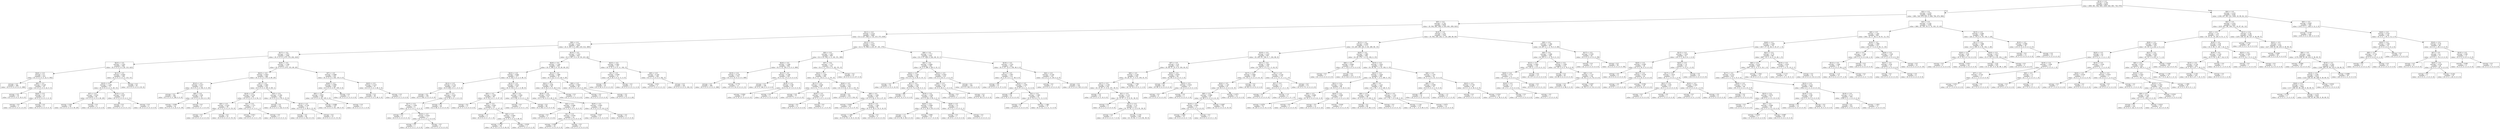 digraph Tree {
node [shape=box] ;
0 [label="X[14] <= 0.5\nentropy = 3.165\nsamples = 8422\nvalue = [999, 981, 942, 965, 1000, 926, 893, 738, 978]"] ;
1 [label="X[2] <= 0.5\nentropy = 2.976\nsamples = 6258\nvalue = [661, 524, 876, 855, 0, 908, 794, 674, 966]"] ;
0 -> 1 [labeldistance=2.5, labelangle=45, headlabel="True"] ;
2 [label="X[5] <= 0.5\nentropy = 2.781\nsamples = 5000\nvalue = [0, 502, 681, 800, 0, 834, 601, 659, 923]"] ;
1 -> 2 ;
3 [label="X[11] <= 0.5\nentropy = 2.519\nsamples = 3480\nvalue = [0, 0, 437, 598, 0, 718, 315, 573, 839]"] ;
2 -> 3 ;
4 [label="X[8] <= 0.5\nentropy = 2.274\nsamples = 1951\nvalue = [0, 0, 367, 0, 0, 485, 218, 412, 469]"] ;
3 -> 4 ;
5 [label="X[17] <= 0.5\nentropy = 1.872\nsamples = 1299\nvalue = [0, 0, 0, 0, 0, 475, 179, 202, 443]"] ;
4 -> 5 ;
6 [label="X[23] <= 0.5\nentropy = 1.022\nsamples = 582\nvalue = [0, 0, 0, 0, 0, 0, 26, 133, 423]"] ;
5 -> 6 ;
7 [label="X[20] <= 0.5\nentropy = 0.3\nsamples = 414\nvalue = [0, 0, 0, 0, 0, 0, 22, 0, 392]"] ;
6 -> 7 ;
8 [label="entropy = 0.0\nsamples = 389\nvalue = [0, 0, 0, 0, 0, 0, 0, 0, 389]"] ;
7 -> 8 ;
9 [label="X[9] <= 0.5\nentropy = 0.529\nsamples = 25\nvalue = [0, 0, 0, 0, 0, 0, 22, 0, 3]"] ;
7 -> 9 ;
10 [label="entropy = 0.0\nsamples = 19\nvalue = [0, 0, 0, 0, 0, 0, 19, 0, 0]"] ;
9 -> 10 ;
11 [label="X[26] <= 0.5\nentropy = 1.0\nsamples = 6\nvalue = [0, 0, 0, 0, 0, 0, 3, 0, 3]"] ;
9 -> 11 ;
12 [label="entropy = 0.0\nsamples = 3\nvalue = [0, 0, 0, 0, 0, 0, 3, 0, 0]"] ;
11 -> 12 ;
13 [label="entropy = 0.0\nsamples = 3\nvalue = [0, 0, 0, 0, 0, 0, 0, 0, 3]"] ;
11 -> 13 ;
14 [label="X[13] <= 0.5\nentropy = 0.845\nsamples = 168\nvalue = [0, 0, 0, 0, 0, 0, 4, 133, 31]"] ;
6 -> 14 ;
15 [label="X[10] <= 0.5\nentropy = 1.236\nsamples = 75\nvalue = [0, 0, 0, 0, 0, 0, 4, 40, 31]"] ;
14 -> 15 ;
16 [label="X[7] <= 0.5\nentropy = 0.918\nsamples = 60\nvalue = [0, 0, 0, 0, 0, 0, 0, 40, 20]"] ;
15 -> 16 ;
17 [label="entropy = 0.94\nsamples = 56\nvalue = [0, 0, 0, 0, 0, 0, 0, 36, 20]"] ;
16 -> 17 ;
18 [label="entropy = 0.0\nsamples = 4\nvalue = [0, 0, 0, 0, 0, 0, 0, 4, 0]"] ;
16 -> 18 ;
19 [label="X[15] <= 0.5\nentropy = 0.837\nsamples = 15\nvalue = [0, 0, 0, 0, 0, 0, 4, 0, 11]"] ;
15 -> 19 ;
20 [label="entropy = 0.0\nsamples = 11\nvalue = [0, 0, 0, 0, 0, 0, 0, 0, 11]"] ;
19 -> 20 ;
21 [label="entropy = 0.0\nsamples = 4\nvalue = [0, 0, 0, 0, 0, 0, 4, 0, 0]"] ;
19 -> 21 ;
22 [label="entropy = 0.0\nsamples = 93\nvalue = [0, 0, 0, 0, 0, 0, 0, 93, 0]"] ;
14 -> 22 ;
23 [label="X[20] <= 0.5\nentropy = 1.338\nsamples = 717\nvalue = [0, 0, 0, 0, 0, 475, 153, 69, 20]"] ;
5 -> 23 ;
24 [label="X[23] <= 0.5\nentropy = 0.853\nsamples = 464\nvalue = [0, 0, 0, 0, 0, 375, 0, 69, 20]"] ;
23 -> 24 ;
25 [label="X[12] <= 0.5\nentropy = 0.437\nsamples = 211\nvalue = [0, 0, 0, 0, 0, 192, 0, 0, 19]"] ;
24 -> 25 ;
26 [label="entropy = 0.0\nsamples = 168\nvalue = [0, 0, 0, 0, 0, 168, 0, 0, 0]"] ;
25 -> 26 ;
27 [label="X[9] <= 0.5\nentropy = 0.99\nsamples = 43\nvalue = [0, 0, 0, 0, 0, 24, 0, 0, 19]"] ;
25 -> 27 ;
28 [label="entropy = 0.993\nsamples = 42\nvalue = [0, 0, 0, 0, 0, 23, 0, 0, 19]"] ;
27 -> 28 ;
29 [label="entropy = 0.0\nsamples = 1\nvalue = [0, 0, 0, 0, 0, 1, 0, 0, 0]"] ;
27 -> 29 ;
30 [label="X[7] <= 0.5\nentropy = 0.881\nsamples = 253\nvalue = [0, 0, 0, 0, 0, 183, 0, 69, 1]"] ;
24 -> 30 ;
31 [label="X[18] <= 0.5\nentropy = 0.534\nsamples = 60\nvalue = [0, 0, 0, 0, 0, 5, 0, 54, 1]"] ;
30 -> 31 ;
32 [label="X[0] <= 0.5\nentropy = 0.225\nsamples = 55\nvalue = [0, 0, 0, 0, 0, 2, 0, 53, 0]"] ;
31 -> 32 ;
33 [label="entropy = 0.0\nsamples = 2\nvalue = [0, 0, 0, 0, 0, 2, 0, 0, 0]"] ;
32 -> 33 ;
34 [label="entropy = 0.0\nsamples = 53\nvalue = [0, 0, 0, 0, 0, 0, 0, 53, 0]"] ;
32 -> 34 ;
35 [label="X[3] <= 0.5\nentropy = 1.371\nsamples = 5\nvalue = [0, 0, 0, 0, 0, 3, 0, 1, 1]"] ;
31 -> 35 ;
36 [label="entropy = 0.811\nsamples = 4\nvalue = [0, 0, 0, 0, 0, 3, 0, 1, 0]"] ;
35 -> 36 ;
37 [label="entropy = 0.0\nsamples = 1\nvalue = [0, 0, 0, 0, 0, 0, 0, 0, 1]"] ;
35 -> 37 ;
38 [label="X[3] <= 0.5\nentropy = 0.394\nsamples = 193\nvalue = [0, 0, 0, 0, 0, 178, 0, 15, 0]"] ;
30 -> 38 ;
39 [label="entropy = 0.0\nsamples = 122\nvalue = [0, 0, 0, 0, 0, 122, 0, 0, 0]"] ;
38 -> 39 ;
40 [label="X[12] <= 0.5\nentropy = 0.744\nsamples = 71\nvalue = [0, 0, 0, 0, 0, 56, 0, 15, 0]"] ;
38 -> 40 ;
41 [label="entropy = 0.0\nsamples = 56\nvalue = [0, 0, 0, 0, 0, 56, 0, 0, 0]"] ;
40 -> 41 ;
42 [label="entropy = 0.0\nsamples = 15\nvalue = [0, 0, 0, 0, 0, 0, 0, 15, 0]"] ;
40 -> 42 ;
43 [label="X[7] <= 0.5\nentropy = 0.968\nsamples = 253\nvalue = [0, 0, 0, 0, 0, 100, 153, 0, 0]"] ;
23 -> 43 ;
44 [label="X[26] <= 0.5\nentropy = 0.999\nsamples = 202\nvalue = [0, 0, 0, 0, 0, 97, 105, 0, 0]"] ;
43 -> 44 ;
45 [label="X[0] <= 0.5\nentropy = 0.997\nsamples = 198\nvalue = [0, 0, 0, 0, 0, 93, 105, 0, 0]"] ;
44 -> 45 ;
46 [label="entropy = 0.998\nsamples = 197\nvalue = [0, 0, 0, 0, 0, 93, 104, 0, 0]"] ;
45 -> 46 ;
47 [label="entropy = 0.0\nsamples = 1\nvalue = [0, 0, 0, 0, 0, 0, 1, 0, 0]"] ;
45 -> 47 ;
48 [label="entropy = 0.0\nsamples = 4\nvalue = [0, 0, 0, 0, 0, 4, 0, 0, 0]"] ;
44 -> 48 ;
49 [label="X[25] <= 0.5\nentropy = 0.323\nsamples = 51\nvalue = [0, 0, 0, 0, 0, 3, 48, 0, 0]"] ;
43 -> 49 ;
50 [label="entropy = 0.0\nsamples = 48\nvalue = [0, 0, 0, 0, 0, 0, 48, 0, 0]"] ;
49 -> 50 ;
51 [label="entropy = 0.0\nsamples = 3\nvalue = [0, 0, 0, 0, 0, 3, 0, 0, 0]"] ;
49 -> 51 ;
52 [label="X[15] <= 0.5\nentropy = 1.514\nsamples = 652\nvalue = [0, 0, 367, 0, 0, 10, 39, 210, 26]"] ;
4 -> 52 ;
53 [label="X[20] <= 0.5\nentropy = 1.229\nsamples = 455\nvalue = [0, 0, 346, 0, 0, 10, 28, 48, 23]"] ;
52 -> 53 ;
54 [label="X[23] <= 0.5\nentropy = 0.662\nsamples = 377\nvalue = [0, 0, 324, 0, 0, 2, 0, 48, 3]"] ;
53 -> 54 ;
55 [label="X[12] <= 0.5\nentropy = 0.152\nsamples = 210\nvalue = [0, 0, 206, 0, 0, 1, 0, 0, 3]"] ;
54 -> 55 ;
56 [label="entropy = 0.0\nsamples = 156\nvalue = [0, 0, 156, 0, 0, 0, 0, 0, 0]"] ;
55 -> 56 ;
57 [label="X[4] <= 0.5\nentropy = 0.441\nsamples = 54\nvalue = [0, 0, 50, 0, 0, 1, 0, 0, 3]"] ;
55 -> 57 ;
58 [label="X[17] <= 0.5\nentropy = 1.459\nsamples = 6\nvalue = [0, 0, 2, 0, 0, 1, 0, 0, 3]"] ;
57 -> 58 ;
59 [label="entropy = 0.0\nsamples = 3\nvalue = [0, 0, 0, 0, 0, 0, 0, 0, 3]"] ;
58 -> 59 ;
60 [label="X[18] <= 0.5\nentropy = 0.918\nsamples = 3\nvalue = [0, 0, 2, 0, 0, 1, 0, 0, 0]"] ;
58 -> 60 ;
61 [label="entropy = 0.0\nsamples = 1\nvalue = [0, 0, 0, 0, 0, 1, 0, 0, 0]"] ;
60 -> 61 ;
62 [label="entropy = 0.0\nsamples = 2\nvalue = [0, 0, 2, 0, 0, 0, 0, 0, 0]"] ;
60 -> 62 ;
63 [label="entropy = 0.0\nsamples = 48\nvalue = [0, 0, 48, 0, 0, 0, 0, 0, 0]"] ;
57 -> 63 ;
64 [label="X[12] <= 0.5\nentropy = 0.915\nsamples = 167\nvalue = [0, 0, 118, 0, 0, 1, 0, 48, 0]"] ;
54 -> 64 ;
65 [label="X[4] <= 0.5\nentropy = 1.059\nsamples = 80\nvalue = [0, 0, 32, 0, 0, 1, 0, 47, 0]"] ;
64 -> 65 ;
66 [label="entropy = 0.0\nsamples = 17\nvalue = [0, 0, 17, 0, 0, 0, 0, 0, 0]"] ;
65 -> 66 ;
67 [label="X[9] <= 0.5\nentropy = 0.903\nsamples = 63\nvalue = [0, 0, 15, 0, 0, 1, 0, 47, 0]"] ;
65 -> 67 ;
68 [label="entropy = 1.0\nsamples = 2\nvalue = [0, 0, 0, 0, 0, 1, 0, 1, 0]"] ;
67 -> 68 ;
69 [label="X[0] <= 0.5\nentropy = 0.805\nsamples = 61\nvalue = [0, 0, 15, 0, 0, 0, 0, 46, 0]"] ;
67 -> 69 ;
70 [label="entropy = 0.797\nsamples = 58\nvalue = [0, 0, 14, 0, 0, 0, 0, 44, 0]"] ;
69 -> 70 ;
71 [label="entropy = 0.918\nsamples = 3\nvalue = [0, 0, 1, 0, 0, 0, 0, 2, 0]"] ;
69 -> 71 ;
72 [label="X[4] <= 0.5\nentropy = 0.091\nsamples = 87\nvalue = [0, 0, 86, 0, 0, 0, 0, 1, 0]"] ;
64 -> 72 ;
73 [label="entropy = 0.0\nsamples = 1\nvalue = [0, 0, 0, 0, 0, 0, 0, 1, 0]"] ;
72 -> 73 ;
74 [label="entropy = 0.0\nsamples = 86\nvalue = [0, 0, 86, 0, 0, 0, 0, 0, 0]"] ;
72 -> 74 ;
75 [label="X[13] <= 0.5\nentropy = 1.886\nsamples = 78\nvalue = [0, 0, 22, 0, 0, 8, 28, 0, 20]"] ;
53 -> 75 ;
76 [label="X[21] <= 0.5\nentropy = 0.99\nsamples = 50\nvalue = [0, 0, 22, 0, 0, 0, 28, 0, 0]"] ;
75 -> 76 ;
77 [label="X[16] <= 0.5\nentropy = 0.973\nsamples = 47\nvalue = [0, 0, 19, 0, 0, 0, 28, 0, 0]"] ;
76 -> 77 ;
78 [label="X[4] <= 0.5\nentropy = 0.999\nsamples = 25\nvalue = [0, 0, 13, 0, 0, 0, 12, 0, 0]"] ;
77 -> 78 ;
79 [label="entropy = 0.0\nsamples = 3\nvalue = [0, 0, 0, 0, 0, 0, 3, 0, 0]"] ;
78 -> 79 ;
80 [label="X[1] <= 0.5\nentropy = 0.976\nsamples = 22\nvalue = [0, 0, 13, 0, 0, 0, 9, 0, 0]"] ;
78 -> 80 ;
81 [label="entropy = 0.993\nsamples = 20\nvalue = [0, 0, 11, 0, 0, 0, 9, 0, 0]"] ;
80 -> 81 ;
82 [label="entropy = 0.0\nsamples = 2\nvalue = [0, 0, 2, 0, 0, 0, 0, 0, 0]"] ;
80 -> 82 ;
83 [label="X[25] <= 0.5\nentropy = 0.845\nsamples = 22\nvalue = [0, 0, 6, 0, 0, 0, 16, 0, 0]"] ;
77 -> 83 ;
84 [label="entropy = 0.937\nsamples = 17\nvalue = [0, 0, 6, 0, 0, 0, 11, 0, 0]"] ;
83 -> 84 ;
85 [label="entropy = 0.0\nsamples = 5\nvalue = [0, 0, 0, 0, 0, 0, 5, 0, 0]"] ;
83 -> 85 ;
86 [label="entropy = 0.0\nsamples = 3\nvalue = [0, 0, 3, 0, 0, 0, 0, 0, 0]"] ;
76 -> 86 ;
87 [label="X[9] <= 0.5\nentropy = 0.863\nsamples = 28\nvalue = [0, 0, 0, 0, 0, 8, 0, 0, 20]"] ;
75 -> 87 ;
88 [label="entropy = 0.0\nsamples = 8\nvalue = [0, 0, 0, 0, 0, 8, 0, 0, 0]"] ;
87 -> 88 ;
89 [label="entropy = 0.0\nsamples = 20\nvalue = [0, 0, 0, 0, 0, 0, 0, 0, 20]"] ;
87 -> 89 ;
90 [label="X[23] <= 0.5\nentropy = 0.901\nsamples = 197\nvalue = [0, 0, 21, 0, 0, 0, 11, 162, 3]"] ;
52 -> 90 ;
91 [label="X[1] <= 0.5\nentropy = 0.938\nsamples = 31\nvalue = [0, 0, 20, 0, 0, 0, 11, 0, 0]"] ;
90 -> 91 ;
92 [label="entropy = 0.0\nsamples = 20\nvalue = [0, 0, 20, 0, 0, 0, 0, 0, 0]"] ;
91 -> 92 ;
93 [label="entropy = 0.0\nsamples = 11\nvalue = [0, 0, 0, 0, 0, 0, 11, 0, 0]"] ;
91 -> 93 ;
94 [label="X[0] <= 0.5\nentropy = 0.183\nsamples = 166\nvalue = [0, 0, 1, 0, 0, 0, 0, 162, 3]"] ;
90 -> 94 ;
95 [label="entropy = 0.811\nsamples = 4\nvalue = [0, 0, 1, 0, 0, 0, 0, 0, 3]"] ;
94 -> 95 ;
96 [label="entropy = 0.0\nsamples = 162\nvalue = [0, 0, 0, 0, 0, 0, 0, 162, 0]"] ;
94 -> 96 ;
97 [label="X[12] <= 0.5\nentropy = 2.237\nsamples = 1529\nvalue = [0, 0, 70, 598, 0, 233, 97, 161, 370]"] ;
3 -> 97 ;
98 [label="X[0] <= 0.5\nentropy = 1.927\nsamples = 905\nvalue = [0, 0, 23, 302, 0, 11, 49, 151, 369]"] ;
97 -> 98 ;
99 [label="X[24] <= 0.5\nentropy = 1.046\nsamples = 564\nvalue = [0, 0, 12, 183, 0, 0, 0, 0, 369]"] ;
98 -> 99 ;
100 [label="X[19] <= 0.5\nentropy = 0.176\nsamples = 379\nvalue = [0, 0, 0, 10, 0, 0, 0, 0, 369]"] ;
99 -> 100 ;
101 [label="entropy = 0.0\nsamples = 366\nvalue = [0, 0, 0, 0, 0, 0, 0, 0, 366]"] ;
100 -> 101 ;
102 [label="entropy = 0.779\nsamples = 13\nvalue = [0, 0, 0, 10, 0, 0, 0, 0, 3]"] ;
100 -> 102 ;
103 [label="X[15] <= 0.5\nentropy = 0.346\nsamples = 185\nvalue = [0, 0, 12, 173, 0, 0, 0, 0, 0]"] ;
99 -> 103 ;
104 [label="entropy = 0.0\nsamples = 146\nvalue = [0, 0, 0, 146, 0, 0, 0, 0, 0]"] ;
103 -> 104 ;
105 [label="X[18] <= 0.5\nentropy = 0.89\nsamples = 39\nvalue = [0, 0, 12, 27, 0, 0, 0, 0, 0]"] ;
103 -> 105 ;
106 [label="entropy = 0.842\nsamples = 37\nvalue = [0, 0, 10, 27, 0, 0, 0, 0, 0]"] ;
105 -> 106 ;
107 [label="entropy = 0.0\nsamples = 2\nvalue = [0, 0, 2, 0, 0, 0, 0, 0, 0]"] ;
105 -> 107 ;
108 [label="X[7] <= 0.5\nentropy = 1.772\nsamples = 341\nvalue = [0, 0, 11, 119, 0, 11, 49, 151, 0]"] ;
98 -> 108 ;
109 [label="X[23] <= 0.5\nentropy = 1.426\nsamples = 294\nvalue = [0, 0, 11, 119, 0, 11, 2, 151, 0]"] ;
108 -> 109 ;
110 [label="X[17] <= 0.5\nentropy = 0.626\nsamples = 89\nvalue = [0, 0, 11, 77, 0, 1, 0, 0, 0]"] ;
109 -> 110 ;
111 [label="entropy = 0.0\nsamples = 77\nvalue = [0, 0, 0, 77, 0, 0, 0, 0, 0]"] ;
110 -> 111 ;
112 [label="X[25] <= 0.5\nentropy = 0.414\nsamples = 12\nvalue = [0, 0, 11, 0, 0, 1, 0, 0, 0]"] ;
110 -> 112 ;
113 [label="entropy = 0.0\nsamples = 11\nvalue = [0, 0, 11, 0, 0, 0, 0, 0, 0]"] ;
112 -> 113 ;
114 [label="entropy = 0.0\nsamples = 1\nvalue = [0, 0, 0, 0, 0, 1, 0, 0, 0]"] ;
112 -> 114 ;
115 [label="X[20] <= 0.5\nentropy = 1.071\nsamples = 205\nvalue = [0, 0, 0, 42, 0, 10, 2, 151, 0]"] ;
109 -> 115 ;
116 [label="entropy = 0.0\nsamples = 104\nvalue = [0, 0, 0, 0, 0, 0, 0, 104, 0]"] ;
115 -> 116 ;
117 [label="X[6] <= 0.5\nentropy = 1.482\nsamples = 101\nvalue = [0, 0, 0, 42, 0, 10, 2, 47, 0]"] ;
115 -> 117 ;
118 [label="entropy = 0.642\nsamples = 42\nvalue = [0, 0, 0, 3, 0, 0, 2, 37, 0]"] ;
117 -> 118 ;
119 [label="X[16] <= 0.5\nentropy = 1.263\nsamples = 59\nvalue = [0, 0, 0, 39, 0, 10, 0, 10, 0]"] ;
117 -> 119 ;
120 [label="entropy = 1.309\nsamples = 55\nvalue = [0, 0, 0, 35, 0, 10, 0, 10, 0]"] ;
119 -> 120 ;
121 [label="entropy = 0.0\nsamples = 4\nvalue = [0, 0, 0, 4, 0, 0, 0, 0, 0]"] ;
119 -> 121 ;
122 [label="entropy = 0.0\nsamples = 47\nvalue = [0, 0, 0, 0, 0, 0, 47, 0, 0]"] ;
108 -> 122 ;
123 [label="X[8] <= 0.5\nentropy = 1.717\nsamples = 624\nvalue = [0, 0, 47, 296, 0, 222, 48, 10, 1]"] ;
97 -> 123 ;
124 [label="X[4] <= 0.5\nentropy = 0.884\nsamples = 363\nvalue = [0, 0, 0, 286, 0, 66, 0, 10, 1]"] ;
123 -> 124 ;
125 [label="X[22] <= 0.5\nentropy = 1.338\nsamples = 148\nvalue = [0, 0, 0, 72, 0, 65, 0, 10, 1]"] ;
124 -> 125 ;
126 [label="entropy = 0.0\nsamples = 10\nvalue = [0, 0, 0, 0, 0, 0, 0, 10, 0]"] ;
125 -> 126 ;
127 [label="X[7] <= 0.5\nentropy = 1.053\nsamples = 138\nvalue = [0, 0, 0, 72, 0, 65, 0, 0, 1]"] ;
125 -> 127 ;
128 [label="entropy = 0.0\nsamples = 12\nvalue = [0, 0, 0, 12, 0, 0, 0, 0, 0]"] ;
127 -> 128 ;
129 [label="X[16] <= 0.5\nentropy = 1.058\nsamples = 126\nvalue = [0, 0, 0, 60, 0, 65, 0, 0, 1]"] ;
127 -> 129 ;
130 [label="X[20] <= 0.5\nentropy = 0.998\nsamples = 124\nvalue = [0, 0, 0, 59, 0, 65, 0, 0, 0]"] ;
129 -> 130 ;
131 [label="entropy = 1.0\nsamples = 114\nvalue = [0, 0, 0, 56, 0, 58, 0, 0, 0]"] ;
130 -> 131 ;
132 [label="entropy = 0.881\nsamples = 10\nvalue = [0, 0, 0, 3, 0, 7, 0, 0, 0]"] ;
130 -> 132 ;
133 [label="X[26] <= 0.5\nentropy = 1.0\nsamples = 2\nvalue = [0, 0, 0, 1, 0, 0, 0, 0, 1]"] ;
129 -> 133 ;
134 [label="entropy = 0.0\nsamples = 1\nvalue = [0, 0, 0, 1, 0, 0, 0, 0, 0]"] ;
133 -> 134 ;
135 [label="entropy = 0.0\nsamples = 1\nvalue = [0, 0, 0, 0, 0, 0, 0, 0, 1]"] ;
133 -> 135 ;
136 [label="X[23] <= 0.5\nentropy = 0.043\nsamples = 215\nvalue = [0, 0, 0, 214, 0, 1, 0, 0, 0]"] ;
124 -> 136 ;
137 [label="X[6] <= 0.5\nentropy = 0.211\nsamples = 30\nvalue = [0, 0, 0, 29, 0, 1, 0, 0, 0]"] ;
136 -> 137 ;
138 [label="entropy = 0.0\nsamples = 1\nvalue = [0, 0, 0, 0, 0, 1, 0, 0, 0]"] ;
137 -> 138 ;
139 [label="entropy = 0.0\nsamples = 29\nvalue = [0, 0, 0, 29, 0, 0, 0, 0, 0]"] ;
137 -> 139 ;
140 [label="entropy = 0.0\nsamples = 185\nvalue = [0, 0, 0, 185, 0, 0, 0, 0, 0]"] ;
136 -> 140 ;
141 [label="X[19] <= 0.5\nentropy = 1.519\nsamples = 261\nvalue = [0, 0, 47, 10, 0, 156, 48, 0, 0]"] ;
123 -> 141 ;
142 [label="X[17] <= 0.5\nentropy = 1.647\nsamples = 114\nvalue = [0, 0, 47, 8, 0, 11, 48, 0, 0]"] ;
141 -> 142 ;
143 [label="entropy = 0.0\nsamples = 37\nvalue = [0, 0, 0, 0, 0, 0, 37, 0, 0]"] ;
142 -> 143 ;
144 [label="X[22] <= 0.5\nentropy = 1.576\nsamples = 77\nvalue = [0, 0, 47, 8, 0, 11, 11, 0, 0]"] ;
142 -> 144 ;
145 [label="entropy = 0.0\nsamples = 35\nvalue = [0, 0, 35, 0, 0, 0, 0, 0, 0]"] ;
144 -> 145 ;
146 [label="X[1] <= 0.5\nentropy = 1.985\nsamples = 42\nvalue = [0, 0, 12, 8, 0, 11, 11, 0, 0]"] ;
144 -> 146 ;
147 [label="entropy = 0.0\nsamples = 5\nvalue = [0, 0, 0, 5, 0, 0, 0, 0, 0]"] ;
146 -> 147 ;
148 [label="entropy = 1.861\nsamples = 37\nvalue = [0, 0, 12, 3, 0, 11, 11, 0, 0]"] ;
146 -> 148 ;
149 [label="X[4] <= 0.5\nentropy = 0.104\nsamples = 147\nvalue = [0, 0, 0, 2, 0, 145, 0, 0, 0]"] ;
141 -> 149 ;
150 [label="entropy = 0.0\nsamples = 2\nvalue = [0, 0, 0, 2, 0, 0, 0, 0, 0]"] ;
149 -> 150 ;
151 [label="entropy = 0.0\nsamples = 145\nvalue = [0, 0, 0, 0, 0, 145, 0, 0, 0]"] ;
149 -> 151 ;
152 [label="X[18] <= 0.5\nentropy = 2.54\nsamples = 1520\nvalue = [0, 502, 244, 202, 0, 116, 286, 86, 84]"] ;
2 -> 152 ;
153 [label="X[13] <= 0.5\nentropy = 2.449\nsamples = 1113\nvalue = [0, 245, 240, 201, 0, 40, 286, 86, 15]"] ;
152 -> 153 ;
154 [label="X[19] <= 0.5\nentropy = 2.237\nsamples = 657\nvalue = [0, 205, 61, 194, 0, 7, 104, 86, 0]"] ;
153 -> 154 ;
155 [label="X[7] <= 0.5\nentropy = 2.25\nsamples = 323\nvalue = [0, 89, 57, 23, 0, 6, 104, 44, 0]"] ;
154 -> 155 ;
156 [label="X[9] <= 0.5\nentropy = 2.182\nsamples = 254\nvalue = [0, 29, 57, 17, 0, 6, 104, 41, 0]"] ;
155 -> 156 ;
157 [label="X[17] <= 0.5\nentropy = 2.108\nsamples = 224\nvalue = [0, 15, 47, 17, 0, 6, 101, 38, 0]"] ;
156 -> 157 ;
158 [label="entropy = 0.0\nsamples = 10\nvalue = [0, 0, 0, 0, 0, 0, 10, 0, 0]"] ;
157 -> 158 ;
159 [label="X[1] <= 0.5\nentropy = 2.151\nsamples = 214\nvalue = [0, 15, 47, 17, 0, 6, 91, 38, 0]"] ;
157 -> 159 ;
160 [label="entropy = 0.0\nsamples = 3\nvalue = [0, 0, 3, 0, 0, 0, 0, 0, 0]"] ;
159 -> 160 ;
161 [label="X[11] <= 0.5\nentropy = 2.15\nsamples = 211\nvalue = [0, 15, 44, 17, 0, 6, 91, 38, 0]"] ;
159 -> 161 ;
162 [label="entropy = 0.0\nsamples = 7\nvalue = [0, 0, 0, 0, 0, 0, 7, 0, 0]"] ;
161 -> 162 ;
163 [label="entropy = 2.181\nsamples = 204\nvalue = [0, 15, 44, 17, 0, 6, 84, 38, 0]"] ;
161 -> 163 ;
164 [label="entropy = 1.706\nsamples = 30\nvalue = [0, 14, 10, 0, 0, 0, 3, 3, 0]"] ;
156 -> 164 ;
165 [label="X[25] <= 0.5\nentropy = 0.678\nsamples = 69\nvalue = [0, 60, 0, 6, 0, 0, 0, 3, 0]"] ;
155 -> 165 ;
166 [label="entropy = 0.0\nsamples = 60\nvalue = [0, 60, 0, 0, 0, 0, 0, 0, 0]"] ;
165 -> 166 ;
167 [label="X[23] <= 0.5\nentropy = 0.918\nsamples = 9\nvalue = [0, 0, 0, 6, 0, 0, 0, 3, 0]"] ;
165 -> 167 ;
168 [label="entropy = 0.0\nsamples = 6\nvalue = [0, 0, 0, 6, 0, 0, 0, 0, 0]"] ;
167 -> 168 ;
169 [label="entropy = 0.0\nsamples = 3\nvalue = [0, 0, 0, 0, 0, 0, 0, 3, 0]"] ;
167 -> 169 ;
170 [label="X[11] <= 0.5\nentropy = 1.502\nsamples = 334\nvalue = [0, 116, 4, 171, 0, 1, 0, 42, 0]"] ;
154 -> 170 ;
171 [label="X[17] <= 0.5\nentropy = 0.982\nsamples = 159\nvalue = [0, 114, 4, 0, 0, 0, 0, 41, 0]"] ;
170 -> 171 ;
172 [label="X[22] <= 0.5\nentropy = 1.197\nsamples = 97\nvalue = [0, 52, 4, 0, 0, 0, 0, 41, 0]"] ;
171 -> 172 ;
173 [label="X[6] <= 0.5\nentropy = 0.998\nsamples = 87\nvalue = [0, 46, 0, 0, 0, 0, 0, 41, 0]"] ;
172 -> 173 ;
174 [label="X[10] <= 0.5\nentropy = 0.845\nsamples = 11\nvalue = [0, 3, 0, 0, 0, 0, 0, 8, 0]"] ;
173 -> 174 ;
175 [label="entropy = 0.881\nsamples = 10\nvalue = [0, 3, 0, 0, 0, 0, 0, 7, 0]"] ;
174 -> 175 ;
176 [label="entropy = 0.0\nsamples = 1\nvalue = [0, 0, 0, 0, 0, 0, 0, 1, 0]"] ;
174 -> 176 ;
177 [label="entropy = 0.987\nsamples = 76\nvalue = [0, 43, 0, 0, 0, 0, 0, 33, 0]"] ;
173 -> 177 ;
178 [label="entropy = 0.971\nsamples = 10\nvalue = [0, 6, 4, 0, 0, 0, 0, 0, 0]"] ;
172 -> 178 ;
179 [label="entropy = 0.0\nsamples = 62\nvalue = [0, 62, 0, 0, 0, 0, 0, 0, 0]"] ;
171 -> 179 ;
180 [label="X[1] <= 0.5\nentropy = 0.191\nsamples = 175\nvalue = [0, 2, 0, 171, 0, 1, 0, 1, 0]"] ;
170 -> 180 ;
181 [label="X[7] <= 0.5\nentropy = 1.5\nsamples = 4\nvalue = [0, 2, 0, 0, 0, 1, 0, 1, 0]"] ;
180 -> 181 ;
182 [label="entropy = 0.0\nsamples = 2\nvalue = [0, 2, 0, 0, 0, 0, 0, 0, 0]"] ;
181 -> 182 ;
183 [label="entropy = 1.0\nsamples = 2\nvalue = [0, 0, 0, 0, 0, 1, 0, 1, 0]"] ;
181 -> 183 ;
184 [label="entropy = 0.0\nsamples = 171\nvalue = [0, 0, 0, 171, 0, 0, 0, 0, 0]"] ;
180 -> 184 ;
185 [label="X[20] <= 0.5\nentropy = 1.895\nsamples = 456\nvalue = [0, 40, 179, 7, 0, 33, 182, 0, 15]"] ;
153 -> 185 ;
186 [label="X[8] <= 0.5\nentropy = 0.068\nsamples = 124\nvalue = [0, 1, 123, 0, 0, 0, 0, 0, 0]"] ;
185 -> 186 ;
187 [label="entropy = 0.0\nsamples = 1\nvalue = [0, 1, 0, 0, 0, 0, 0, 0, 0]"] ;
186 -> 187 ;
188 [label="entropy = 0.0\nsamples = 123\nvalue = [0, 0, 123, 0, 0, 0, 0, 0, 0]"] ;
186 -> 188 ;
189 [label="X[10] <= 0.5\nentropy = 1.922\nsamples = 332\nvalue = [0, 39, 56, 7, 0, 33, 182, 0, 15]"] ;
185 -> 189 ;
190 [label="X[23] <= 0.5\nentropy = 1.629\nsamples = 280\nvalue = [0, 34, 55, 7, 0, 0, 169, 0, 15]"] ;
189 -> 190 ;
191 [label="X[21] <= 0.5\nentropy = 1.427\nsamples = 88\nvalue = [0, 33, 0, 0, 0, 0, 43, 0, 12]"] ;
190 -> 191 ;
192 [label="X[6] <= 0.5\nentropy = 0.989\nsamples = 73\nvalue = [0, 32, 0, 0, 0, 0, 41, 0, 0]"] ;
191 -> 192 ;
193 [label="entropy = 0.979\nsamples = 70\nvalue = [0, 29, 0, 0, 0, 0, 41, 0, 0]"] ;
192 -> 193 ;
194 [label="entropy = 0.0\nsamples = 3\nvalue = [0, 3, 0, 0, 0, 0, 0, 0, 0]"] ;
192 -> 194 ;
195 [label="X[24] <= 0.5\nentropy = 0.906\nsamples = 15\nvalue = [0, 1, 0, 0, 0, 0, 2, 0, 12]"] ;
191 -> 195 ;
196 [label="entropy = 0.0\nsamples = 12\nvalue = [0, 0, 0, 0, 0, 0, 0, 0, 12]"] ;
195 -> 196 ;
197 [label="entropy = 0.918\nsamples = 3\nvalue = [0, 1, 0, 0, 0, 0, 2, 0, 0]"] ;
195 -> 197 ;
198 [label="X[8] <= 0.5\nentropy = 1.223\nsamples = 192\nvalue = [0, 1, 55, 7, 0, 0, 126, 0, 3]"] ;
190 -> 198 ;
199 [label="X[6] <= 0.5\nentropy = 0.258\nsamples = 69\nvalue = [0, 0, 0, 0, 0, 0, 66, 0, 3]"] ;
198 -> 199 ;
200 [label="entropy = 0.0\nsamples = 66\nvalue = [0, 0, 0, 0, 0, 0, 66, 0, 0]"] ;
199 -> 200 ;
201 [label="entropy = 0.0\nsamples = 3\nvalue = [0, 0, 0, 0, 0, 0, 0, 0, 3]"] ;
199 -> 201 ;
202 [label="X[16] <= 0.5\nentropy = 1.316\nsamples = 123\nvalue = [0, 1, 55, 7, 0, 0, 60, 0, 0]"] ;
198 -> 202 ;
203 [label="entropy = 1.124\nsamples = 113\nvalue = [0, 1, 51, 1, 0, 0, 60, 0, 0]"] ;
202 -> 203 ;
204 [label="entropy = 0.971\nsamples = 10\nvalue = [0, 0, 4, 6, 0, 0, 0, 0, 0]"] ;
202 -> 204 ;
205 [label="X[8] <= 0.5\nentropy = 1.351\nsamples = 52\nvalue = [0, 5, 1, 0, 0, 33, 13, 0, 0]"] ;
189 -> 205 ;
206 [label="X[6] <= 0.5\nentropy = 0.696\nsamples = 16\nvalue = [0, 0, 0, 0, 0, 3, 13, 0, 0]"] ;
205 -> 206 ;
207 [label="entropy = 0.0\nsamples = 10\nvalue = [0, 0, 0, 0, 0, 0, 10, 0, 0]"] ;
206 -> 207 ;
208 [label="entropy = 1.0\nsamples = 6\nvalue = [0, 0, 0, 0, 0, 3, 3, 0, 0]"] ;
206 -> 208 ;
209 [label="X[23] <= 0.5\nentropy = 0.758\nsamples = 36\nvalue = [0, 5, 1, 0, 0, 30, 0, 0, 0]"] ;
205 -> 209 ;
210 [label="entropy = 0.0\nsamples = 3\nvalue = [0, 3, 0, 0, 0, 0, 0, 0, 0]"] ;
209 -> 210 ;
211 [label="entropy = 0.523\nsamples = 33\nvalue = [0, 2, 1, 0, 0, 30, 0, 0, 0]"] ;
209 -> 211 ;
212 [label="X[9] <= 0.5\nentropy = 1.392\nsamples = 407\nvalue = [0, 257, 4, 1, 0, 76, 0, 0, 69]"] ;
152 -> 212 ;
213 [label="X[0] <= 0.5\nentropy = 1.066\nsamples = 345\nvalue = [0, 253, 4, 1, 0, 76, 0, 0, 11]"] ;
212 -> 213 ;
214 [label="X[12] <= 0.5\nentropy = 0.482\nsamples = 130\nvalue = [0, 118, 0, 1, 0, 0, 0, 0, 11]"] ;
213 -> 214 ;
215 [label="X[26] <= 0.5\nentropy = 0.773\nsamples = 13\nvalue = [0, 1, 0, 1, 0, 0, 0, 0, 11]"] ;
214 -> 215 ;
216 [label="X[16] <= 0.5\nentropy = 1.0\nsamples = 2\nvalue = [0, 1, 0, 1, 0, 0, 0, 0, 0]"] ;
215 -> 216 ;
217 [label="entropy = 0.0\nsamples = 1\nvalue = [0, 1, 0, 0, 0, 0, 0, 0, 0]"] ;
216 -> 217 ;
218 [label="entropy = 0.0\nsamples = 1\nvalue = [0, 0, 0, 1, 0, 0, 0, 0, 0]"] ;
216 -> 218 ;
219 [label="entropy = 0.0\nsamples = 11\nvalue = [0, 0, 0, 0, 0, 0, 0, 0, 11]"] ;
215 -> 219 ;
220 [label="entropy = 0.0\nsamples = 117\nvalue = [0, 117, 0, 0, 0, 0, 0, 0, 0]"] ;
214 -> 220 ;
221 [label="X[23] <= 0.5\nentropy = 1.059\nsamples = 215\nvalue = [0, 135, 4, 0, 0, 76, 0, 0, 0]"] ;
213 -> 221 ;
222 [label="entropy = 0.0\nsamples = 85\nvalue = [0, 85, 0, 0, 0, 0, 0, 0, 0]"] ;
221 -> 222 ;
223 [label="X[8] <= 0.5\nentropy = 1.137\nsamples = 130\nvalue = [0, 50, 4, 0, 0, 76, 0, 0, 0]"] ;
221 -> 223 ;
224 [label="entropy = 0.0\nsamples = 66\nvalue = [0, 0, 0, 0, 0, 66, 0, 0, 0]"] ;
223 -> 224 ;
225 [label="entropy = 0.947\nsamples = 64\nvalue = [0, 50, 4, 0, 0, 10, 0, 0, 0]"] ;
223 -> 225 ;
226 [label="X[17] <= 0.5\nentropy = 0.345\nsamples = 62\nvalue = [0, 4, 0, 0, 0, 0, 0, 0, 58]"] ;
212 -> 226 ;
227 [label="entropy = 0.0\nsamples = 4\nvalue = [0, 4, 0, 0, 0, 0, 0, 0, 0]"] ;
226 -> 227 ;
228 [label="entropy = 0.0\nsamples = 58\nvalue = [0, 0, 0, 0, 0, 0, 0, 0, 58]"] ;
226 -> 228 ;
229 [label="X[3] <= 0.5\nentropy = 2.102\nsamples = 1258\nvalue = [661, 22, 195, 55, 0, 74, 193, 15, 43]"] ;
1 -> 229 ;
230 [label="X[9] <= 0.5\nentropy = 1.441\nsamples = 863\nvalue = [641, 22, 17, 46, 0, 19, 91, 12, 15]"] ;
229 -> 230 ;
231 [label="X[26] <= 0.5\nentropy = 1.049\nsamples = 742\nvalue = [617, 17, 10, 46, 0, 19, 27, 1, 5]"] ;
230 -> 231 ;
232 [label="X[13] <= 0.5\nentropy = 1.916\nsamples = 61\nvalue = [10, 5, 5, 34, 0, 6, 1, 0, 0]"] ;
231 -> 232 ;
233 [label="X[20] <= 0.5\nentropy = 0.485\nsamples = 38\nvalue = [0, 0, 4, 34, 0, 0, 0, 0, 0]"] ;
232 -> 233 ;
234 [label="entropy = 0.0\nsamples = 9\nvalue = [0, 0, 0, 9, 0, 0, 0, 0, 0]"] ;
233 -> 234 ;
235 [label="X[23] <= 0.5\nentropy = 0.579\nsamples = 29\nvalue = [0, 0, 4, 25, 0, 0, 0, 0, 0]"] ;
233 -> 235 ;
236 [label="entropy = 0.0\nsamples = 1\nvalue = [0, 0, 0, 1, 0, 0, 0, 0, 0]"] ;
235 -> 236 ;
237 [label="entropy = 0.592\nsamples = 28\nvalue = [0, 0, 4, 24, 0, 0, 0, 0, 0]"] ;
235 -> 237 ;
238 [label="X[25] <= 0.5\nentropy = 1.9\nsamples = 23\nvalue = [10, 5, 1, 0, 0, 6, 1, 0, 0]"] ;
232 -> 238 ;
239 [label="X[17] <= 0.5\nentropy = 1.614\nsamples = 13\nvalue = [0, 5, 1, 0, 0, 6, 1, 0, 0]"] ;
238 -> 239 ;
240 [label="X[21] <= 0.5\nentropy = 0.65\nsamples = 6\nvalue = [0, 5, 1, 0, 0, 0, 0, 0, 0]"] ;
239 -> 240 ;
241 [label="entropy = 0.0\nsamples = 5\nvalue = [0, 5, 0, 0, 0, 0, 0, 0, 0]"] ;
240 -> 241 ;
242 [label="entropy = 0.0\nsamples = 1\nvalue = [0, 0, 1, 0, 0, 0, 0, 0, 0]"] ;
240 -> 242 ;
243 [label="X[10] <= 0.5\nentropy = 0.592\nsamples = 7\nvalue = [0, 0, 0, 0, 0, 6, 1, 0, 0]"] ;
239 -> 243 ;
244 [label="entropy = 0.0\nsamples = 1\nvalue = [0, 0, 0, 0, 0, 0, 1, 0, 0]"] ;
243 -> 244 ;
245 [label="entropy = 0.0\nsamples = 6\nvalue = [0, 0, 0, 0, 0, 6, 0, 0, 0]"] ;
243 -> 245 ;
246 [label="entropy = 0.0\nsamples = 10\nvalue = [10, 0, 0, 0, 0, 0, 0, 0, 0]"] ;
238 -> 246 ;
247 [label="X[21] <= 0.5\nentropy = 0.76\nsamples = 681\nvalue = [607, 12, 5, 12, 0, 13, 26, 1, 5]"] ;
231 -> 247 ;
248 [label="X[6] <= 0.5\nentropy = 0.474\nsamples = 649\nvalue = [607, 10, 0, 11, 0, 0, 16, 1, 4]"] ;
247 -> 248 ;
249 [label="X[17] <= 0.5\nentropy = 0.372\nsamples = 635\nvalue = [603, 2, 0, 11, 0, 0, 15, 0, 4]"] ;
248 -> 249 ;
250 [label="X[20] <= 0.5\nentropy = 0.773\nsamples = 66\nvalue = [51, 0, 0, 0, 0, 0, 15, 0, 0]"] ;
249 -> 250 ;
251 [label="entropy = 0.0\nsamples = 15\nvalue = [15, 0, 0, 0, 0, 0, 0, 0, 0]"] ;
250 -> 251 ;
252 [label="X[23] <= 0.5\nentropy = 0.874\nsamples = 51\nvalue = [36, 0, 0, 0, 0, 0, 15, 0, 0]"] ;
250 -> 252 ;
253 [label="entropy = 0.0\nsamples = 3\nvalue = [3, 0, 0, 0, 0, 0, 0, 0, 0]"] ;
252 -> 253 ;
254 [label="X[4] <= 0.5\nentropy = 0.896\nsamples = 48\nvalue = [33, 0, 0, 0, 0, 0, 15, 0, 0]"] ;
252 -> 254 ;
255 [label="entropy = 0.918\nsamples = 3\nvalue = [1, 0, 0, 0, 0, 0, 2, 0, 0]"] ;
254 -> 255 ;
256 [label="entropy = 0.867\nsamples = 45\nvalue = [32, 0, 0, 0, 0, 0, 13, 0, 0]"] ;
254 -> 256 ;
257 [label="X[23] <= 0.5\nentropy = 0.231\nsamples = 569\nvalue = [552, 2, 0, 11, 0, 0, 0, 0, 4]"] ;
249 -> 257 ;
258 [label="X[19] <= 0.5\nentropy = 0.98\nsamples = 24\nvalue = [14, 0, 0, 10, 0, 0, 0, 0, 0]"] ;
257 -> 258 ;
259 [label="entropy = 0.0\nsamples = 14\nvalue = [14, 0, 0, 0, 0, 0, 0, 0, 0]"] ;
258 -> 259 ;
260 [label="entropy = 0.0\nsamples = 10\nvalue = [0, 0, 0, 10, 0, 0, 0, 0, 0]"] ;
258 -> 260 ;
261 [label="X[18] <= 0.5\nentropy = 0.117\nsamples = 545\nvalue = [538, 2, 0, 1, 0, 0, 0, 0, 4]"] ;
257 -> 261 ;
262 [label="entropy = 0.0\nsamples = 534\nvalue = [534, 0, 0, 0, 0, 0, 0, 0, 0]"] ;
261 -> 262 ;
263 [label="entropy = 1.823\nsamples = 11\nvalue = [4, 2, 0, 1, 0, 0, 0, 0, 4]"] ;
261 -> 263 ;
264 [label="entropy = 1.522\nsamples = 14\nvalue = [4, 8, 0, 0, 0, 0, 1, 1, 0]"] ;
248 -> 264 ;
265 [label="X[10] <= 0.5\nentropy = 2.033\nsamples = 32\nvalue = [0, 2, 5, 1, 0, 13, 10, 0, 1]"] ;
247 -> 265 ;
266 [label="entropy = 2.115\nsamples = 22\nvalue = [0, 2, 5, 1, 0, 3, 10, 0, 1]"] ;
265 -> 266 ;
267 [label="entropy = 0.0\nsamples = 10\nvalue = [0, 0, 0, 0, 0, 10, 0, 0, 0]"] ;
265 -> 267 ;
268 [label="X[19] <= 0.5\nentropy = 1.989\nsamples = 121\nvalue = [24, 5, 7, 0, 0, 0, 64, 11, 10]"] ;
230 -> 268 ;
269 [label="X[7] <= 0.5\nentropy = 1.346\nsamples = 97\nvalue = [24, 5, 2, 0, 0, 0, 64, 2, 0]"] ;
268 -> 269 ;
270 [label="X[12] <= 0.5\nentropy = 1.049\nsamples = 79\nvalue = [6, 5, 2, 0, 0, 0, 64, 2, 0]"] ;
269 -> 270 ;
271 [label="entropy = 1.12\nsamples = 72\nvalue = [6, 5, 2, 0, 0, 0, 57, 2, 0]"] ;
270 -> 271 ;
272 [label="entropy = 0.0\nsamples = 7\nvalue = [0, 0, 0, 0, 0, 0, 7, 0, 0]"] ;
270 -> 272 ;
273 [label="entropy = 0.0\nsamples = 18\nvalue = [18, 0, 0, 0, 0, 0, 0, 0, 0]"] ;
269 -> 273 ;
274 [label="X[26] <= 0.5\nentropy = 1.528\nsamples = 24\nvalue = [0, 0, 5, 0, 0, 0, 0, 9, 10]"] ;
268 -> 274 ;
275 [label="X[23] <= 0.5\nentropy = 0.94\nsamples = 14\nvalue = [0, 0, 5, 0, 0, 0, 0, 9, 0]"] ;
274 -> 275 ;
276 [label="entropy = 0.0\nsamples = 5\nvalue = [0, 0, 5, 0, 0, 0, 0, 0, 0]"] ;
275 -> 276 ;
277 [label="entropy = 0.0\nsamples = 9\nvalue = [0, 0, 0, 0, 0, 0, 0, 9, 0]"] ;
275 -> 277 ;
278 [label="entropy = 0.0\nsamples = 10\nvalue = [0, 0, 0, 0, 0, 0, 0, 0, 10]"] ;
274 -> 278 ;
279 [label="X[15] <= 0.5\nentropy = 2.085\nsamples = 395\nvalue = [20, 0, 178, 9, 0, 55, 102, 3, 28]"] ;
229 -> 279 ;
280 [label="X[11] <= 0.5\nentropy = 1.998\nsamples = 367\nvalue = [5, 0, 165, 9, 0, 55, 102, 3, 28]"] ;
279 -> 280 ;
281 [label="X[20] <= 0.5\nentropy = 0.94\nsamples = 28\nvalue = [0, 0, 18, 0, 0, 10, 0, 0, 0]"] ;
280 -> 281 ;
282 [label="entropy = 0.0\nsamples = 4\nvalue = [0, 0, 0, 0, 0, 4, 0, 0, 0]"] ;
281 -> 282 ;
283 [label="entropy = 0.811\nsamples = 24\nvalue = [0, 0, 18, 0, 0, 6, 0, 0, 0]"] ;
281 -> 283 ;
284 [label="X[24] <= 0.5\nentropy = 2.017\nsamples = 339\nvalue = [5, 0, 147, 9, 0, 45, 102, 3, 28]"] ;
280 -> 284 ;
285 [label="entropy = 2.02\nsamples = 335\nvalue = [5, 0, 147, 9, 0, 45, 98, 3, 28]"] ;
284 -> 285 ;
286 [label="entropy = 0.0\nsamples = 4\nvalue = [0, 0, 0, 0, 0, 0, 4, 0, 0]"] ;
284 -> 286 ;
287 [label="X[10] <= 0.5\nentropy = 0.996\nsamples = 28\nvalue = [15, 0, 13, 0, 0, 0, 0, 0, 0]"] ;
279 -> 287 ;
288 [label="entropy = 0.0\nsamples = 13\nvalue = [0, 0, 13, 0, 0, 0, 0, 0, 0]"] ;
287 -> 288 ;
289 [label="entropy = 0.0\nsamples = 15\nvalue = [15, 0, 0, 0, 0, 0, 0, 0, 0]"] ;
287 -> 289 ;
290 [label="X[4] <= 0.5\nentropy = 2.232\nsamples = 2164\nvalue = [338, 457, 66, 110, 1000, 18, 99, 64, 12]"] ;
0 -> 290 [labeldistance=2.5, labelangle=-45, headlabel="False"] ;
291 [label="X[2] <= 0.5\nentropy = 2.432\nsamples = 1618\nvalue = [235, 457, 66, 109, 572, 18, 87, 62, 12]"] ;
290 -> 291 ;
292 [label="X[3] <= 0.5\nentropy = 1.74\nsamples = 373\nvalue = [0, 19, 21, 19, 245, 9, 51, 2, 7]"] ;
291 -> 292 ;
293 [label="X[26] <= 0.5\nentropy = 0.947\nsamples = 255\nvalue = [0, 19, 3, 2, 216, 2, 9, 2, 2]"] ;
292 -> 293 ;
294 [label="X[25] <= 0.5\nentropy = 2.6\nsamples = 15\nvalue = [0, 5, 2, 2, 1, 2, 2, 1, 0]"] ;
293 -> 294 ;
295 [label="X[19] <= 0.5\nentropy = 1.658\nsamples = 9\nvalue = [0, 5, 1, 2, 0, 0, 0, 1, 0]"] ;
294 -> 295 ;
296 [label="X[7] <= 0.5\nentropy = 0.722\nsamples = 5\nvalue = [0, 4, 1, 0, 0, 0, 0, 0, 0]"] ;
295 -> 296 ;
297 [label="entropy = 0.811\nsamples = 4\nvalue = [0, 3, 1, 0, 0, 0, 0, 0, 0]"] ;
296 -> 297 ;
298 [label="entropy = 0.0\nsamples = 1\nvalue = [0, 1, 0, 0, 0, 0, 0, 0, 0]"] ;
296 -> 298 ;
299 [label="X[9] <= 0.5\nentropy = 1.5\nsamples = 4\nvalue = [0, 1, 0, 2, 0, 0, 0, 1, 0]"] ;
295 -> 299 ;
300 [label="entropy = 0.0\nsamples = 2\nvalue = [0, 0, 0, 2, 0, 0, 0, 0, 0]"] ;
299 -> 300 ;
301 [label="entropy = 1.0\nsamples = 2\nvalue = [0, 1, 0, 0, 0, 0, 0, 1, 0]"] ;
299 -> 301 ;
302 [label="X[10] <= 0.5\nentropy = 1.918\nsamples = 6\nvalue = [0, 0, 1, 0, 1, 2, 2, 0, 0]"] ;
294 -> 302 ;
303 [label="X[20] <= 0.5\nentropy = 0.918\nsamples = 3\nvalue = [0, 0, 1, 0, 0, 0, 2, 0, 0]"] ;
302 -> 303 ;
304 [label="entropy = 0.0\nsamples = 1\nvalue = [0, 0, 1, 0, 0, 0, 0, 0, 0]"] ;
303 -> 304 ;
305 [label="entropy = 0.0\nsamples = 2\nvalue = [0, 0, 0, 0, 0, 0, 2, 0, 0]"] ;
303 -> 305 ;
306 [label="X[15] <= 0.5\nentropy = 0.918\nsamples = 3\nvalue = [0, 0, 0, 0, 1, 2, 0, 0, 0]"] ;
302 -> 306 ;
307 [label="entropy = 0.0\nsamples = 2\nvalue = [0, 0, 0, 0, 0, 2, 0, 0, 0]"] ;
306 -> 307 ;
308 [label="entropy = 0.0\nsamples = 1\nvalue = [0, 0, 0, 0, 1, 0, 0, 0, 0]"] ;
306 -> 308 ;
309 [label="X[21] <= 0.5\nentropy = 0.653\nsamples = 240\nvalue = [0, 14, 1, 0, 215, 0, 7, 1, 2]"] ;
293 -> 309 ;
310 [label="X[6] <= 0.5\nentropy = 0.576\nsamples = 202\nvalue = [0, 14, 1, 0, 183, 0, 1, 1, 2]"] ;
309 -> 310 ;
311 [label="X[18] <= 0.5\nentropy = 0.401\nsamples = 171\nvalue = [0, 7, 1, 0, 161, 0, 0, 1, 1]"] ;
310 -> 311 ;
312 [label="X[15] <= 0.5\nentropy = 0.203\nsamples = 146\nvalue = [0, 3, 1, 0, 142, 0, 0, 0, 0]"] ;
311 -> 312 ;
313 [label="X[9] <= 0.5\nentropy = 0.122\nsamples = 140\nvalue = [0, 1, 1, 0, 138, 0, 0, 0, 0]"] ;
312 -> 313 ;
314 [label="entropy = 0.0\nsamples = 122\nvalue = [0, 0, 0, 0, 122, 0, 0, 0, 0]"] ;
313 -> 314 ;
315 [label="entropy = 0.614\nsamples = 18\nvalue = [0, 1, 1, 0, 16, 0, 0, 0, 0]"] ;
313 -> 315 ;
316 [label="entropy = 0.918\nsamples = 6\nvalue = [0, 2, 0, 0, 4, 0, 0, 0, 0]"] ;
312 -> 316 ;
317 [label="entropy = 1.095\nsamples = 25\nvalue = [0, 4, 0, 0, 19, 0, 0, 1, 1]"] ;
311 -> 317 ;
318 [label="entropy = 1.156\nsamples = 31\nvalue = [0, 7, 0, 0, 22, 0, 1, 0, 1]"] ;
310 -> 318 ;
319 [label="entropy = 0.629\nsamples = 38\nvalue = [0, 0, 0, 0, 32, 0, 6, 0, 0]"] ;
309 -> 319 ;
320 [label="X[19] <= 0.5\nentropy = 2.28\nsamples = 118\nvalue = [0, 0, 18, 17, 29, 7, 42, 0, 5]"] ;
292 -> 320 ;
321 [label="X[18] <= 0.5\nentropy = 2.152\nsamples = 105\nvalue = [0, 0, 18, 5, 28, 7, 42, 0, 5]"] ;
320 -> 321 ;
322 [label="X[10] <= 0.5\nentropy = 2.154\nsamples = 104\nvalue = [0, 0, 18, 5, 27, 7, 42, 0, 5]"] ;
321 -> 322 ;
323 [label="entropy = 2.163\nsamples = 103\nvalue = [0, 0, 18, 5, 27, 7, 41, 0, 5]"] ;
322 -> 323 ;
324 [label="entropy = 0.0\nsamples = 1\nvalue = [0, 0, 0, 0, 0, 0, 1, 0, 0]"] ;
322 -> 324 ;
325 [label="entropy = 0.0\nsamples = 1\nvalue = [0, 0, 0, 0, 1, 0, 0, 0, 0]"] ;
321 -> 325 ;
326 [label="X[23] <= 0.5\nentropy = 0.391\nsamples = 13\nvalue = [0, 0, 0, 12, 1, 0, 0, 0, 0]"] ;
320 -> 326 ;
327 [label="entropy = 0.0\nsamples = 1\nvalue = [0, 0, 0, 0, 1, 0, 0, 0, 0]"] ;
326 -> 327 ;
328 [label="entropy = 0.0\nsamples = 12\nvalue = [0, 0, 0, 12, 0, 0, 0, 0, 0]"] ;
326 -> 328 ;
329 [label="X[11] <= 0.5\nentropy = 2.38\nsamples = 1245\nvalue = [235, 438, 45, 90, 327, 9, 36, 60, 5]"] ;
291 -> 329 ;
330 [label="entropy = 0.722\nsamples = 90\nvalue = [18, 0, 0, 0, 72, 0, 0, 0, 0]"] ;
329 -> 330 ;
331 [label="X[23] <= 0.5\nentropy = 2.4\nsamples = 1155\nvalue = [217, 438, 45, 90, 255, 9, 36, 60, 5]"] ;
329 -> 331 ;
332 [label="entropy = 0.948\nsamples = 60\nvalue = [38, 0, 0, 0, 22, 0, 0, 0, 0]"] ;
331 -> 332 ;
333 [label="X[8] <= 0.5\nentropy = 2.4\nsamples = 1095\nvalue = [179, 438, 45, 90, 233, 9, 36, 60, 5]"] ;
331 -> 333 ;
334 [label="entropy = 0.894\nsamples = 45\nvalue = [31, 0, 0, 0, 14, 0, 0, 0, 0]"] ;
333 -> 334 ;
335 [label="X[19] <= 0.5\nentropy = 2.393\nsamples = 1050\nvalue = [148, 438, 45, 90, 219, 9, 36, 60, 5]"] ;
333 -> 335 ;
336 [label="X[16] <= 0.5\nentropy = 2.381\nsamples = 1014\nvalue = [123, 438, 45, 90, 208, 9, 36, 60, 5]"] ;
335 -> 336 ;
337 [label="X[26] <= 0.5\nentropy = 2.377\nsamples = 1005\nvalue = [117, 438, 45, 90, 205, 9, 36, 60, 5]"] ;
336 -> 337 ;
338 [label="entropy = 0.722\nsamples = 5\nvalue = [4, 0, 0, 0, 1, 0, 0, 0, 0]"] ;
337 -> 338 ;
339 [label="entropy = 2.375\nsamples = 1000\nvalue = [113, 438, 45, 90, 204, 9, 36, 60, 5]"] ;
337 -> 339 ;
340 [label="entropy = 0.918\nsamples = 9\nvalue = [6, 0, 0, 0, 3, 0, 0, 0, 0]"] ;
336 -> 340 ;
341 [label="entropy = 0.888\nsamples = 36\nvalue = [25, 0, 0, 0, 11, 0, 0, 0, 0]"] ;
335 -> 341 ;
342 [label="X[0] <= 0.5\nentropy = 0.897\nsamples = 546\nvalue = [103, 0, 0, 1, 428, 0, 12, 2, 0]"] ;
290 -> 342 ;
343 [label="entropy = 0.787\nsamples = 438\nvalue = [103, 0, 0, 0, 335, 0, 0, 0, 0]"] ;
342 -> 343 ;
344 [label="X[26] <= 0.5\nentropy = 0.707\nsamples = 108\nvalue = [0, 0, 0, 1, 93, 0, 12, 2, 0]"] ;
342 -> 344 ;
345 [label="X[20] <= 0.5\nentropy = 1.392\nsamples = 18\nvalue = [0, 0, 0, 0, 8, 0, 8, 2, 0]"] ;
344 -> 345 ;
346 [label="X[8] <= 0.5\nentropy = 0.722\nsamples = 10\nvalue = [0, 0, 0, 0, 8, 0, 0, 2, 0]"] ;
345 -> 346 ;
347 [label="entropy = 0.0\nsamples = 2\nvalue = [0, 0, 0, 0, 0, 0, 0, 2, 0]"] ;
346 -> 347 ;
348 [label="entropy = 0.0\nsamples = 8\nvalue = [0, 0, 0, 0, 8, 0, 0, 0, 0]"] ;
346 -> 348 ;
349 [label="entropy = 0.0\nsamples = 8\nvalue = [0, 0, 0, 0, 0, 0, 8, 0, 0]"] ;
345 -> 349 ;
350 [label="X[16] <= 0.5\nentropy = 0.35\nsamples = 90\nvalue = [0, 0, 0, 1, 85, 0, 4, 0, 0]"] ;
344 -> 350 ;
351 [label="X[7] <= 0.5\nentropy = 0.1\nsamples = 77\nvalue = [0, 0, 0, 1, 76, 0, 0, 0, 0]"] ;
350 -> 351 ;
352 [label="entropy = 0.0\nsamples = 51\nvalue = [0, 0, 0, 0, 51, 0, 0, 0, 0]"] ;
351 -> 352 ;
353 [label="X[20] <= 0.5\nentropy = 0.235\nsamples = 26\nvalue = [0, 0, 0, 1, 25, 0, 0, 0, 0]"] ;
351 -> 353 ;
354 [label="entropy = 0.0\nsamples = 1\nvalue = [0, 0, 0, 0, 1, 0, 0, 0, 0]"] ;
353 -> 354 ;
355 [label="entropy = 0.242\nsamples = 25\nvalue = [0, 0, 0, 1, 24, 0, 0, 0, 0]"] ;
353 -> 355 ;
356 [label="X[10] <= 0.5\nentropy = 0.89\nsamples = 13\nvalue = [0, 0, 0, 0, 9, 0, 4, 0, 0]"] ;
350 -> 356 ;
357 [label="entropy = 0.991\nsamples = 9\nvalue = [0, 0, 0, 0, 5, 0, 4, 0, 0]"] ;
356 -> 357 ;
358 [label="entropy = 0.0\nsamples = 4\nvalue = [0, 0, 0, 0, 4, 0, 0, 0, 0]"] ;
356 -> 358 ;
}